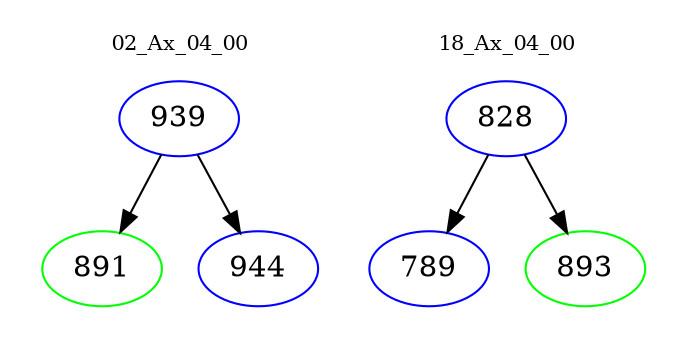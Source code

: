 digraph{
subgraph cluster_0 {
color = white
label = "02_Ax_04_00";
fontsize=10;
T0_939 [label="939", color="blue"]
T0_939 -> T0_891 [color="black"]
T0_891 [label="891", color="green"]
T0_939 -> T0_944 [color="black"]
T0_944 [label="944", color="blue"]
}
subgraph cluster_1 {
color = white
label = "18_Ax_04_00";
fontsize=10;
T1_828 [label="828", color="blue"]
T1_828 -> T1_789 [color="black"]
T1_789 [label="789", color="blue"]
T1_828 -> T1_893 [color="black"]
T1_893 [label="893", color="green"]
}
}
